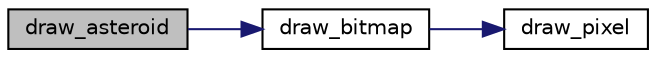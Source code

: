 digraph "draw_asteroid"
{
 // LATEX_PDF_SIZE
  edge [fontname="Helvetica",fontsize="10",labelfontname="Helvetica",labelfontsize="10"];
  node [fontname="Helvetica",fontsize="10",shape=record];
  rankdir="LR";
  Node1 [label="draw_asteroid",height=0.2,width=0.4,color="black", fillcolor="grey75", style="filled", fontcolor="black",tooltip="Draws an asteroid in the specified coordinates."];
  Node1 -> Node2 [color="midnightblue",fontsize="10",style="solid"];
  Node2 [label="draw_bitmap",height=0.2,width=0.4,color="black", fillcolor="white", style="filled",URL="$video_8c.html#a3597226a5796abf71ed931b4bf88bcc9",tooltip="Draws a sprite in the specified coordinates."];
  Node2 -> Node3 [color="midnightblue",fontsize="10",style="solid"];
  Node3 [label="draw_pixel",height=0.2,width=0.4,color="black", fillcolor="white", style="filled",URL="$video_8c.html#aa75d96618132cccec2c977ae043d31fe",tooltip="Draws a pixel in the specified coordinates with the specified color."];
}
